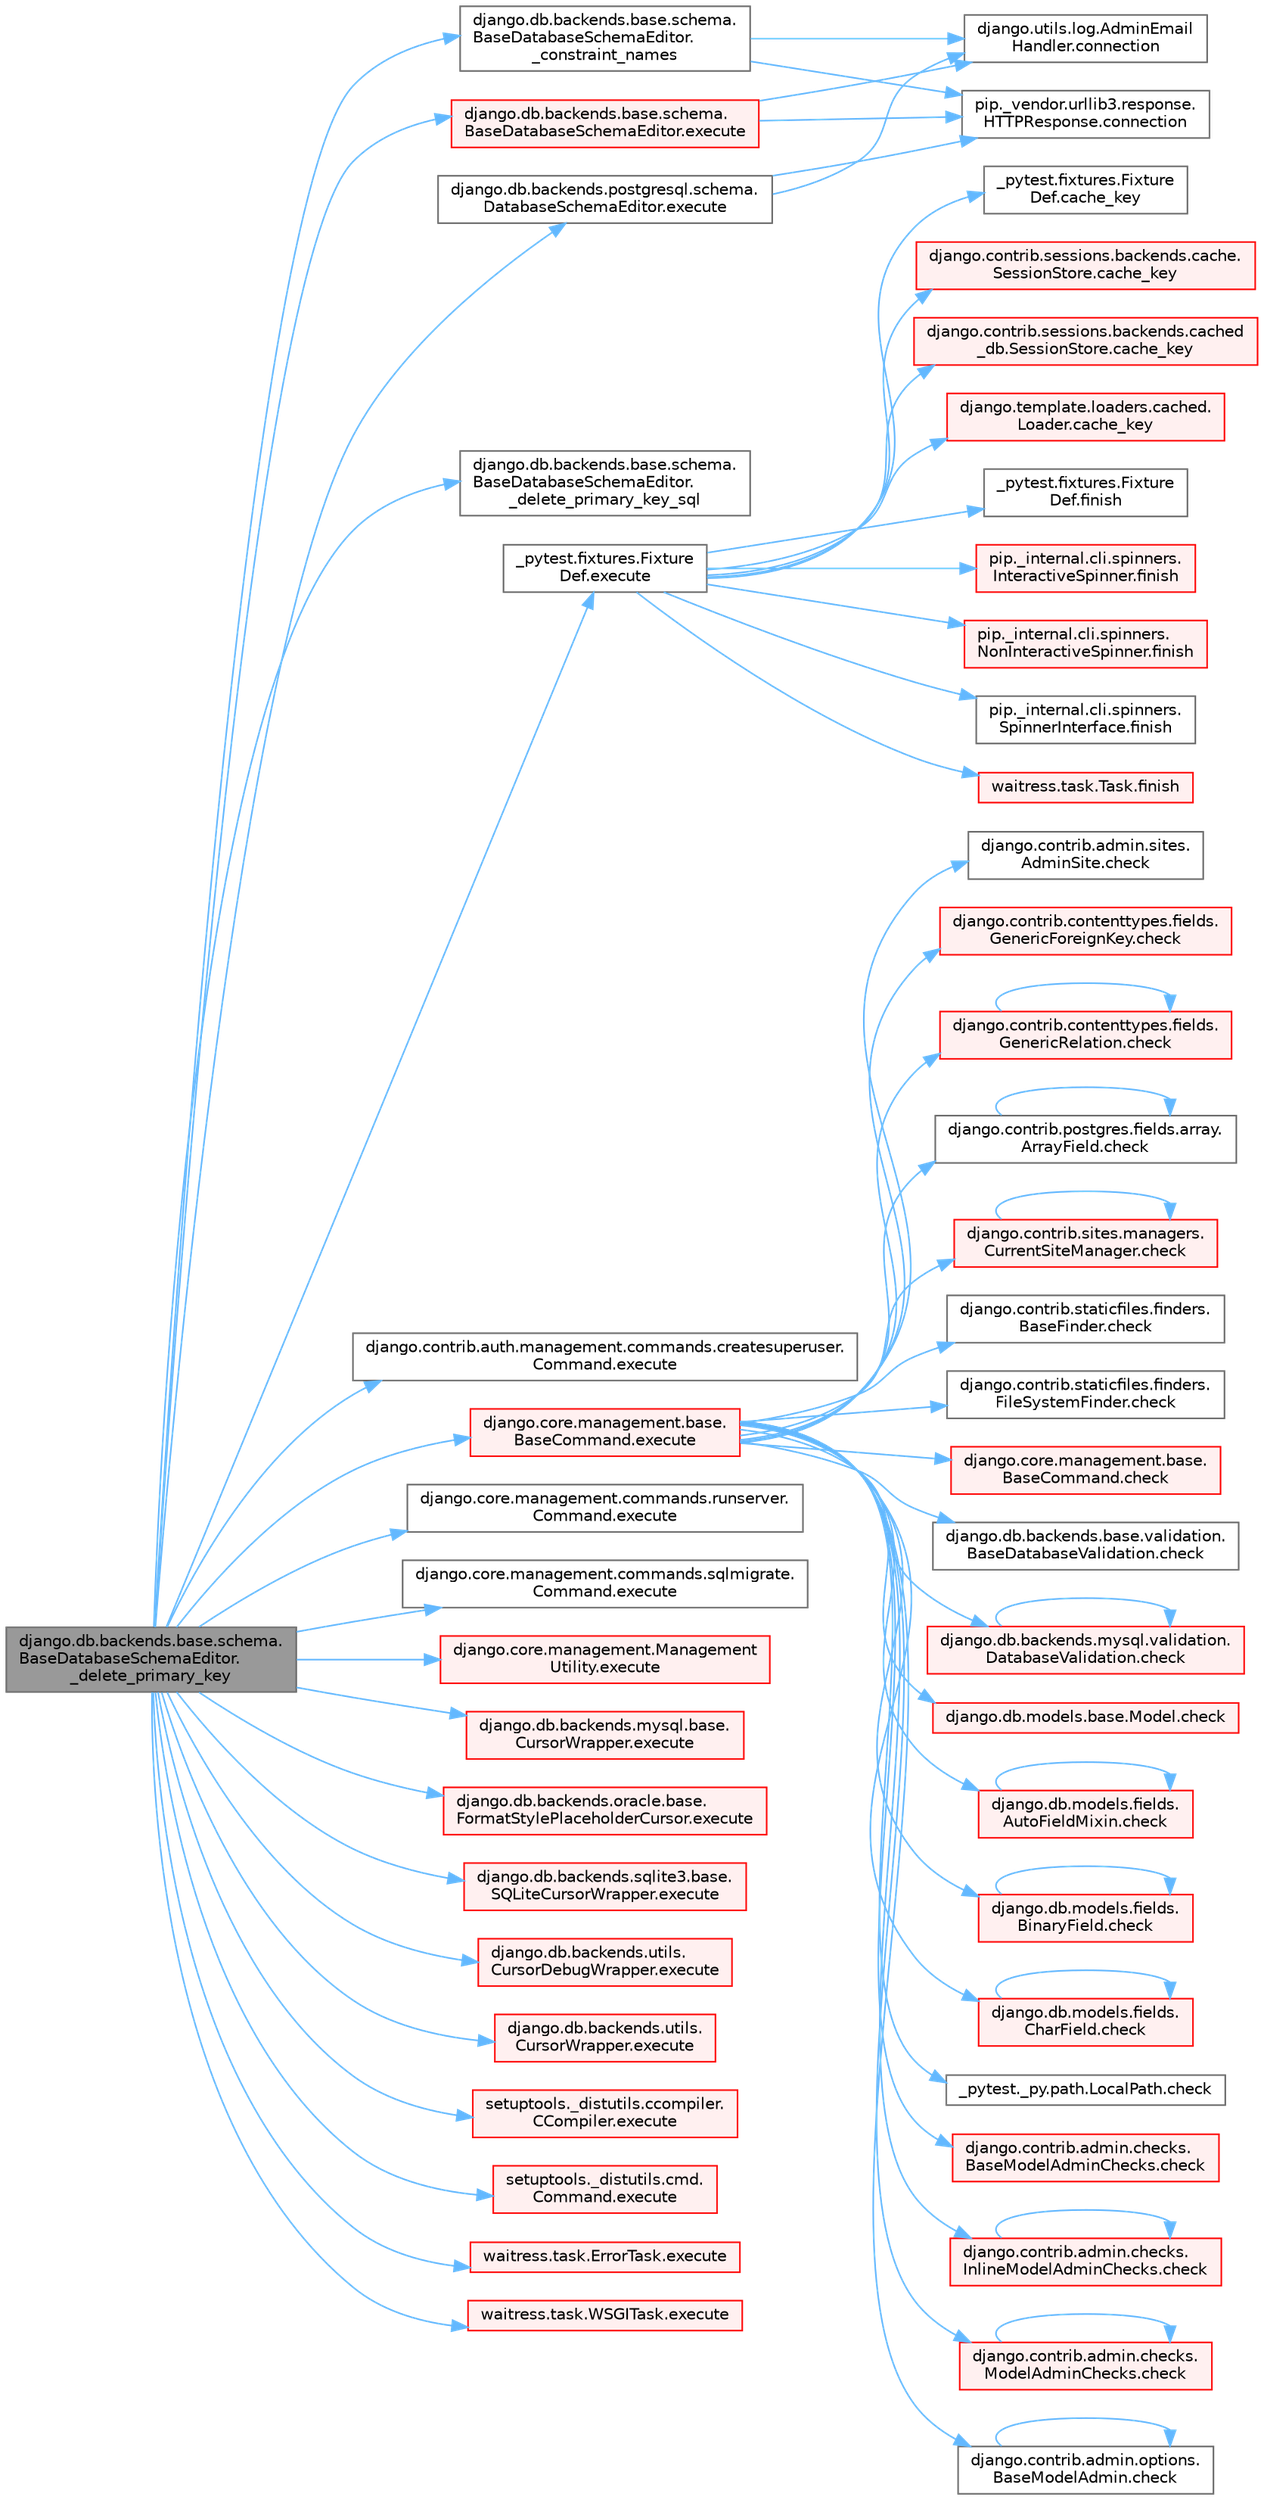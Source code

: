 digraph "django.db.backends.base.schema.BaseDatabaseSchemaEditor._delete_primary_key"
{
 // LATEX_PDF_SIZE
  bgcolor="transparent";
  edge [fontname=Helvetica,fontsize=10,labelfontname=Helvetica,labelfontsize=10];
  node [fontname=Helvetica,fontsize=10,shape=box,height=0.2,width=0.4];
  rankdir="LR";
  Node1 [id="Node000001",label="django.db.backends.base.schema.\lBaseDatabaseSchemaEditor.\l_delete_primary_key",height=0.2,width=0.4,color="gray40", fillcolor="grey60", style="filled", fontcolor="black",tooltip=" "];
  Node1 -> Node2 [id="edge1_Node000001_Node000002",color="steelblue1",style="solid",tooltip=" "];
  Node2 [id="Node000002",label="django.db.backends.base.schema.\lBaseDatabaseSchemaEditor.\l_constraint_names",height=0.2,width=0.4,color="grey40", fillcolor="white", style="filled",URL="$classdjango_1_1db_1_1backends_1_1base_1_1schema_1_1_base_database_schema_editor.html#a056d09f707e187d8190ea1a9c35ab501",tooltip=" "];
  Node2 -> Node3 [id="edge2_Node000002_Node000003",color="steelblue1",style="solid",tooltip=" "];
  Node3 [id="Node000003",label="django.utils.log.AdminEmail\lHandler.connection",height=0.2,width=0.4,color="grey40", fillcolor="white", style="filled",URL="$classdjango_1_1utils_1_1log_1_1_admin_email_handler.html#a545b5f7ec55a857fe1ca7836814a0760",tooltip=" "];
  Node2 -> Node4 [id="edge3_Node000002_Node000004",color="steelblue1",style="solid",tooltip=" "];
  Node4 [id="Node000004",label="pip._vendor.urllib3.response.\lHTTPResponse.connection",height=0.2,width=0.4,color="grey40", fillcolor="white", style="filled",URL="$classpip_1_1__vendor_1_1urllib3_1_1response_1_1_h_t_t_p_response.html#a9002314624685de3bbf9b84bdc87fef8",tooltip=" "];
  Node1 -> Node5 [id="edge4_Node000001_Node000005",color="steelblue1",style="solid",tooltip=" "];
  Node5 [id="Node000005",label="django.db.backends.base.schema.\lBaseDatabaseSchemaEditor.\l_delete_primary_key_sql",height=0.2,width=0.4,color="grey40", fillcolor="white", style="filled",URL="$classdjango_1_1db_1_1backends_1_1base_1_1schema_1_1_base_database_schema_editor.html#ab2862c67839425bd1d589224c7641384",tooltip=" "];
  Node1 -> Node6 [id="edge5_Node000001_Node000006",color="steelblue1",style="solid",tooltip=" "];
  Node6 [id="Node000006",label="_pytest.fixtures.Fixture\lDef.execute",height=0.2,width=0.4,color="grey40", fillcolor="white", style="filled",URL="$class__pytest_1_1fixtures_1_1_fixture_def.html#ac27e0caaadd6404ffc2715216b643993",tooltip=" "];
  Node6 -> Node7 [id="edge6_Node000006_Node000007",color="steelblue1",style="solid",tooltip=" "];
  Node7 [id="Node000007",label="_pytest.fixtures.Fixture\lDef.cache_key",height=0.2,width=0.4,color="grey40", fillcolor="white", style="filled",URL="$class__pytest_1_1fixtures_1_1_fixture_def.html#ad3f8a8a2b9cfb9282c8c3ddff700ccdd",tooltip=" "];
  Node6 -> Node8 [id="edge7_Node000006_Node000008",color="steelblue1",style="solid",tooltip=" "];
  Node8 [id="Node000008",label="django.contrib.sessions.backends.cache.\lSessionStore.cache_key",height=0.2,width=0.4,color="red", fillcolor="#FFF0F0", style="filled",URL="$classdjango_1_1contrib_1_1sessions_1_1backends_1_1cache_1_1_session_store.html#aaad1a2e0950477787b815baa4327f739",tooltip=" "];
  Node6 -> Node2885 [id="edge8_Node000006_Node002885",color="steelblue1",style="solid",tooltip=" "];
  Node2885 [id="Node002885",label="django.contrib.sessions.backends.cached\l_db.SessionStore.cache_key",height=0.2,width=0.4,color="red", fillcolor="#FFF0F0", style="filled",URL="$classdjango_1_1contrib_1_1sessions_1_1backends_1_1cached__db_1_1_session_store.html#a9fc2ec7b2fb96dbebea8592f2618eda0",tooltip=" "];
  Node6 -> Node2886 [id="edge9_Node000006_Node002886",color="steelblue1",style="solid",tooltip=" "];
  Node2886 [id="Node002886",label="django.template.loaders.cached.\lLoader.cache_key",height=0.2,width=0.4,color="red", fillcolor="#FFF0F0", style="filled",URL="$classdjango_1_1template_1_1loaders_1_1cached_1_1_loader.html#a85358b9120d3b332aad464ab17e92e0f",tooltip=" "];
  Node6 -> Node4521 [id="edge10_Node000006_Node004521",color="steelblue1",style="solid",tooltip=" "];
  Node4521 [id="Node004521",label="_pytest.fixtures.Fixture\lDef.finish",height=0.2,width=0.4,color="grey40", fillcolor="white", style="filled",URL="$class__pytest_1_1fixtures_1_1_fixture_def.html#adc58c655bc10cbc7203fd272fa72742a",tooltip=" "];
  Node6 -> Node4522 [id="edge11_Node000006_Node004522",color="steelblue1",style="solid",tooltip=" "];
  Node4522 [id="Node004522",label="pip._internal.cli.spinners.\lInteractiveSpinner.finish",height=0.2,width=0.4,color="red", fillcolor="#FFF0F0", style="filled",URL="$classpip_1_1__internal_1_1cli_1_1spinners_1_1_interactive_spinner.html#aa8e59d36acbf1a072233ae62dbea45d6",tooltip=" "];
  Node6 -> Node4523 [id="edge12_Node000006_Node004523",color="steelblue1",style="solid",tooltip=" "];
  Node4523 [id="Node004523",label="pip._internal.cli.spinners.\lNonInteractiveSpinner.finish",height=0.2,width=0.4,color="red", fillcolor="#FFF0F0", style="filled",URL="$classpip_1_1__internal_1_1cli_1_1spinners_1_1_non_interactive_spinner.html#ab9e9471a0386ea2534995b8542690626",tooltip=" "];
  Node6 -> Node4526 [id="edge13_Node000006_Node004526",color="steelblue1",style="solid",tooltip=" "];
  Node4526 [id="Node004526",label="pip._internal.cli.spinners.\lSpinnerInterface.finish",height=0.2,width=0.4,color="grey40", fillcolor="white", style="filled",URL="$classpip_1_1__internal_1_1cli_1_1spinners_1_1_spinner_interface.html#aa68c13d395603a63a6d129ff04f8e843",tooltip=" "];
  Node6 -> Node4527 [id="edge14_Node000006_Node004527",color="steelblue1",style="solid",tooltip=" "];
  Node4527 [id="Node004527",label="waitress.task.Task.finish",height=0.2,width=0.4,color="red", fillcolor="#FFF0F0", style="filled",URL="$classwaitress_1_1task_1_1_task.html#a1e94739ac27e14a159d0e17c6d3e54b2",tooltip=" "];
  Node1 -> Node3951 [id="edge15_Node000001_Node003951",color="steelblue1",style="solid",tooltip=" "];
  Node3951 [id="Node003951",label="django.contrib.auth.management.commands.createsuperuser.\lCommand.execute",height=0.2,width=0.4,color="grey40", fillcolor="white", style="filled",URL="$classdjango_1_1contrib_1_1auth_1_1management_1_1commands_1_1createsuperuser_1_1_command.html#a4dc8ad9953fcae01a4c61c32fe4c6540",tooltip=" "];
  Node1 -> Node3952 [id="edge16_Node000001_Node003952",color="steelblue1",style="solid",tooltip=" "];
  Node3952 [id="Node003952",label="django.core.management.base.\lBaseCommand.execute",height=0.2,width=0.4,color="red", fillcolor="#FFF0F0", style="filled",URL="$classdjango_1_1core_1_1management_1_1base_1_1_base_command.html#a5621c1fb51be6a2deff6777d90c25ee0",tooltip=" "];
  Node3952 -> Node14 [id="edge17_Node003952_Node000014",color="steelblue1",style="solid",tooltip=" "];
  Node14 [id="Node000014",label="_pytest._py.path.LocalPath.check",height=0.2,width=0.4,color="grey40", fillcolor="white", style="filled",URL="$class__pytest_1_1__py_1_1path_1_1_local_path.html#a4b987fb8998938ae4a5f4ed6aebf69ea",tooltip=" "];
  Node3952 -> Node15 [id="edge18_Node003952_Node000015",color="steelblue1",style="solid",tooltip=" "];
  Node15 [id="Node000015",label="django.contrib.admin.checks.\lBaseModelAdminChecks.check",height=0.2,width=0.4,color="red", fillcolor="#FFF0F0", style="filled",URL="$classdjango_1_1contrib_1_1admin_1_1checks_1_1_base_model_admin_checks.html#a11595bf2b8d59e96fee553e518494d6d",tooltip=" "];
  Node3952 -> Node48 [id="edge19_Node003952_Node000048",color="steelblue1",style="solid",tooltip=" "];
  Node48 [id="Node000048",label="django.contrib.admin.checks.\lInlineModelAdminChecks.check",height=0.2,width=0.4,color="red", fillcolor="#FFF0F0", style="filled",URL="$classdjango_1_1contrib_1_1admin_1_1checks_1_1_inline_model_admin_checks.html#acdf096659f73e5facb970e774e61f7cc",tooltip=" "];
  Node48 -> Node48 [id="edge20_Node000048_Node000048",color="steelblue1",style="solid",tooltip=" "];
  Node3952 -> Node57 [id="edge21_Node003952_Node000057",color="steelblue1",style="solid",tooltip=" "];
  Node57 [id="Node000057",label="django.contrib.admin.checks.\lModelAdminChecks.check",height=0.2,width=0.4,color="red", fillcolor="#FFF0F0", style="filled",URL="$classdjango_1_1contrib_1_1admin_1_1checks_1_1_model_admin_checks.html#afedbd9df38a2915eb0a5a9cea0731bc3",tooltip=" "];
  Node57 -> Node57 [id="edge22_Node000057_Node000057",color="steelblue1",style="solid",tooltip=" "];
  Node3952 -> Node77 [id="edge23_Node003952_Node000077",color="steelblue1",style="solid",tooltip=" "];
  Node77 [id="Node000077",label="django.contrib.admin.options.\lBaseModelAdmin.check",height=0.2,width=0.4,color="grey40", fillcolor="white", style="filled",URL="$classdjango_1_1contrib_1_1admin_1_1options_1_1_base_model_admin.html#af32f399c528a3e552e7518976cc41a5b",tooltip=" "];
  Node77 -> Node77 [id="edge24_Node000077_Node000077",color="steelblue1",style="solid",tooltip=" "];
  Node3952 -> Node78 [id="edge25_Node003952_Node000078",color="steelblue1",style="solid",tooltip=" "];
  Node78 [id="Node000078",label="django.contrib.admin.sites.\lAdminSite.check",height=0.2,width=0.4,color="grey40", fillcolor="white", style="filled",URL="$classdjango_1_1contrib_1_1admin_1_1sites_1_1_admin_site.html#aefedadd8ec4a978001a8182443f0a75e",tooltip=" "];
  Node3952 -> Node79 [id="edge26_Node003952_Node000079",color="steelblue1",style="solid",tooltip=" "];
  Node79 [id="Node000079",label="django.contrib.contenttypes.fields.\lGenericForeignKey.check",height=0.2,width=0.4,color="red", fillcolor="#FFF0F0", style="filled",URL="$classdjango_1_1contrib_1_1contenttypes_1_1fields_1_1_generic_foreign_key.html#a825d4540a94bc23ef0ce2a03f4ddb7fc",tooltip=" "];
  Node3952 -> Node789 [id="edge27_Node003952_Node000789",color="steelblue1",style="solid",tooltip=" "];
  Node789 [id="Node000789",label="django.contrib.contenttypes.fields.\lGenericRelation.check",height=0.2,width=0.4,color="red", fillcolor="#FFF0F0", style="filled",URL="$classdjango_1_1contrib_1_1contenttypes_1_1fields_1_1_generic_relation.html#a45d009ec3d4930825210c7ec1bc16cac",tooltip=" "];
  Node789 -> Node789 [id="edge28_Node000789_Node000789",color="steelblue1",style="solid",tooltip=" "];
  Node3952 -> Node793 [id="edge29_Node003952_Node000793",color="steelblue1",style="solid",tooltip=" "];
  Node793 [id="Node000793",label="django.contrib.postgres.fields.array.\lArrayField.check",height=0.2,width=0.4,color="grey40", fillcolor="white", style="filled",URL="$classdjango_1_1contrib_1_1postgres_1_1fields_1_1array_1_1_array_field.html#a3bfc183c9c8aad5ba35799fd720e9105",tooltip=" "];
  Node793 -> Node793 [id="edge30_Node000793_Node000793",color="steelblue1",style="solid",tooltip=" "];
  Node3952 -> Node794 [id="edge31_Node003952_Node000794",color="steelblue1",style="solid",tooltip=" "];
  Node794 [id="Node000794",label="django.contrib.sites.managers.\lCurrentSiteManager.check",height=0.2,width=0.4,color="red", fillcolor="#FFF0F0", style="filled",URL="$classdjango_1_1contrib_1_1sites_1_1managers_1_1_current_site_manager.html#a24104e33647bb4f4a78f9a3b6f815248",tooltip=" "];
  Node794 -> Node794 [id="edge32_Node000794_Node000794",color="steelblue1",style="solid",tooltip=" "];
  Node3952 -> Node2162 [id="edge33_Node003952_Node002162",color="steelblue1",style="solid",tooltip=" "];
  Node2162 [id="Node002162",label="django.contrib.staticfiles.finders.\lBaseFinder.check",height=0.2,width=0.4,color="grey40", fillcolor="white", style="filled",URL="$classdjango_1_1contrib_1_1staticfiles_1_1finders_1_1_base_finder.html#ab92c4f7950eea18b75fdb93463b0d29d",tooltip=" "];
  Node3952 -> Node2163 [id="edge34_Node003952_Node002163",color="steelblue1",style="solid",tooltip=" "];
  Node2163 [id="Node002163",label="django.contrib.staticfiles.finders.\lFileSystemFinder.check",height=0.2,width=0.4,color="grey40", fillcolor="white", style="filled",URL="$classdjango_1_1contrib_1_1staticfiles_1_1finders_1_1_file_system_finder.html#a709eac9ec46c5e67a0ba159b658dc15a",tooltip=" "];
  Node3952 -> Node2164 [id="edge35_Node003952_Node002164",color="steelblue1",style="solid",tooltip=" "];
  Node2164 [id="Node002164",label="django.core.management.base.\lBaseCommand.check",height=0.2,width=0.4,color="red", fillcolor="#FFF0F0", style="filled",URL="$classdjango_1_1core_1_1management_1_1base_1_1_base_command.html#a0ff1b562b3f6e68600b828fce3cf09b6",tooltip=" "];
  Node3952 -> Node2165 [id="edge36_Node003952_Node002165",color="steelblue1",style="solid",tooltip=" "];
  Node2165 [id="Node002165",label="django.db.backends.base.validation.\lBaseDatabaseValidation.check",height=0.2,width=0.4,color="grey40", fillcolor="white", style="filled",URL="$classdjango_1_1db_1_1backends_1_1base_1_1validation_1_1_base_database_validation.html#aba603612877c7a309dad634f434bf751",tooltip=" "];
  Node3952 -> Node2166 [id="edge37_Node003952_Node002166",color="steelblue1",style="solid",tooltip=" "];
  Node2166 [id="Node002166",label="django.db.backends.mysql.validation.\lDatabaseValidation.check",height=0.2,width=0.4,color="red", fillcolor="#FFF0F0", style="filled",URL="$classdjango_1_1db_1_1backends_1_1mysql_1_1validation_1_1_database_validation.html#ae97ac90b3d18457f080c5eb1c0412d88",tooltip=" "];
  Node2166 -> Node2166 [id="edge38_Node002166_Node002166",color="steelblue1",style="solid",tooltip=" "];
  Node3952 -> Node2168 [id="edge39_Node003952_Node002168",color="steelblue1",style="solid",tooltip=" "];
  Node2168 [id="Node002168",label="django.db.models.base.Model.check",height=0.2,width=0.4,color="red", fillcolor="#FFF0F0", style="filled",URL="$classdjango_1_1db_1_1models_1_1base_1_1_model.html#ab2d7ad77a925236e80619ead6c3d7f4b",tooltip=" "];
  Node3952 -> Node2188 [id="edge40_Node003952_Node002188",color="steelblue1",style="solid",tooltip=" "];
  Node2188 [id="Node002188",label="django.db.models.fields.\lAutoFieldMixin.check",height=0.2,width=0.4,color="red", fillcolor="#FFF0F0", style="filled",URL="$classdjango_1_1db_1_1models_1_1fields_1_1_auto_field_mixin.html#a85eb07224cb0ac2d36fbd60bca546bef",tooltip=" "];
  Node2188 -> Node2188 [id="edge41_Node002188_Node002188",color="steelblue1",style="solid",tooltip=" "];
  Node3952 -> Node2191 [id="edge42_Node003952_Node002191",color="steelblue1",style="solid",tooltip=" "];
  Node2191 [id="Node002191",label="django.db.models.fields.\lBinaryField.check",height=0.2,width=0.4,color="red", fillcolor="#FFF0F0", style="filled",URL="$classdjango_1_1db_1_1models_1_1fields_1_1_binary_field.html#a51c981fa6aa2a2e1d4efcfa766673646",tooltip=" "];
  Node2191 -> Node2191 [id="edge43_Node002191_Node002191",color="steelblue1",style="solid",tooltip=" "];
  Node3952 -> Node2193 [id="edge44_Node003952_Node002193",color="steelblue1",style="solid",tooltip=" "];
  Node2193 [id="Node002193",label="django.db.models.fields.\lCharField.check",height=0.2,width=0.4,color="red", fillcolor="#FFF0F0", style="filled",URL="$classdjango_1_1db_1_1models_1_1fields_1_1_char_field.html#a0eb18a4df8ce40930eb724339c6441b0",tooltip=" "];
  Node2193 -> Node2193 [id="edge45_Node002193_Node002193",color="steelblue1",style="solid",tooltip=" "];
  Node1 -> Node3954 [id="edge46_Node000001_Node003954",color="steelblue1",style="solid",tooltip=" "];
  Node3954 [id="Node003954",label="django.core.management.commands.runserver.\lCommand.execute",height=0.2,width=0.4,color="grey40", fillcolor="white", style="filled",URL="$classdjango_1_1core_1_1management_1_1commands_1_1runserver_1_1_command.html#a86b4bdbf596d9f612125e143148d9919",tooltip=" "];
  Node1 -> Node3955 [id="edge47_Node000001_Node003955",color="steelblue1",style="solid",tooltip=" "];
  Node3955 [id="Node003955",label="django.core.management.commands.sqlmigrate.\lCommand.execute",height=0.2,width=0.4,color="grey40", fillcolor="white", style="filled",URL="$classdjango_1_1core_1_1management_1_1commands_1_1sqlmigrate_1_1_command.html#ad47c65d3d4820430ce43bb5f2086789d",tooltip=" "];
  Node1 -> Node3956 [id="edge48_Node000001_Node003956",color="steelblue1",style="solid",tooltip=" "];
  Node3956 [id="Node003956",label="django.core.management.Management\lUtility.execute",height=0.2,width=0.4,color="red", fillcolor="#FFF0F0", style="filled",URL="$classdjango_1_1core_1_1management_1_1_management_utility.html#ab2752203019f6a6274c55e096770c008",tooltip=" "];
  Node1 -> Node3964 [id="edge49_Node000001_Node003964",color="steelblue1",style="solid",tooltip=" "];
  Node3964 [id="Node003964",label="django.db.backends.base.schema.\lBaseDatabaseSchemaEditor.execute",height=0.2,width=0.4,color="red", fillcolor="#FFF0F0", style="filled",URL="$classdjango_1_1db_1_1backends_1_1base_1_1schema_1_1_base_database_schema_editor.html#a964d07b6ba94dc1698e896feeeb57353",tooltip=" "];
  Node3964 -> Node3 [id="edge50_Node003964_Node000003",color="steelblue1",style="solid",tooltip=" "];
  Node3964 -> Node4 [id="edge51_Node003964_Node000004",color="steelblue1",style="solid",tooltip=" "];
  Node1 -> Node3967 [id="edge52_Node000001_Node003967",color="steelblue1",style="solid",tooltip=" "];
  Node3967 [id="Node003967",label="django.db.backends.mysql.base.\lCursorWrapper.execute",height=0.2,width=0.4,color="red", fillcolor="#FFF0F0", style="filled",URL="$classdjango_1_1db_1_1backends_1_1mysql_1_1base_1_1_cursor_wrapper.html#a6b2d41b73d7c215224f1e994aad6ad60",tooltip=" "];
  Node1 -> Node3968 [id="edge53_Node000001_Node003968",color="steelblue1",style="solid",tooltip=" "];
  Node3968 [id="Node003968",label="django.db.backends.oracle.base.\lFormatStylePlaceholderCursor.execute",height=0.2,width=0.4,color="red", fillcolor="#FFF0F0", style="filled",URL="$classdjango_1_1db_1_1backends_1_1oracle_1_1base_1_1_format_style_placeholder_cursor.html#a0717bdbea59134a88e5f10399c33a251",tooltip=" "];
  Node1 -> Node3974 [id="edge54_Node000001_Node003974",color="steelblue1",style="solid",tooltip=" "];
  Node3974 [id="Node003974",label="django.db.backends.postgresql.schema.\lDatabaseSchemaEditor.execute",height=0.2,width=0.4,color="grey40", fillcolor="white", style="filled",URL="$classdjango_1_1db_1_1backends_1_1postgresql_1_1schema_1_1_database_schema_editor.html#afe7e39d1fd0ac2c6216f90295b9382ae",tooltip=" "];
  Node3974 -> Node3 [id="edge55_Node003974_Node000003",color="steelblue1",style="solid",tooltip=" "];
  Node3974 -> Node4 [id="edge56_Node003974_Node000004",color="steelblue1",style="solid",tooltip=" "];
  Node1 -> Node3975 [id="edge57_Node000001_Node003975",color="steelblue1",style="solid",tooltip=" "];
  Node3975 [id="Node003975",label="django.db.backends.sqlite3.base.\lSQLiteCursorWrapper.execute",height=0.2,width=0.4,color="red", fillcolor="#FFF0F0", style="filled",URL="$classdjango_1_1db_1_1backends_1_1sqlite3_1_1base_1_1_s_q_lite_cursor_wrapper.html#a41115eb3813040514a6c6c7111aa0b57",tooltip=" "];
  Node1 -> Node3977 [id="edge58_Node000001_Node003977",color="steelblue1",style="solid",tooltip=" "];
  Node3977 [id="Node003977",label="django.db.backends.utils.\lCursorDebugWrapper.execute",height=0.2,width=0.4,color="red", fillcolor="#FFF0F0", style="filled",URL="$classdjango_1_1db_1_1backends_1_1utils_1_1_cursor_debug_wrapper.html#af0443013785fceb3f05b38198a71ca3f",tooltip=" "];
  Node1 -> Node3978 [id="edge59_Node000001_Node003978",color="steelblue1",style="solid",tooltip=" "];
  Node3978 [id="Node003978",label="django.db.backends.utils.\lCursorWrapper.execute",height=0.2,width=0.4,color="red", fillcolor="#FFF0F0", style="filled",URL="$classdjango_1_1db_1_1backends_1_1utils_1_1_cursor_wrapper.html#a7d0bc9b6584c9fee961505e1d460547c",tooltip=" "];
  Node1 -> Node3981 [id="edge60_Node000001_Node003981",color="steelblue1",style="solid",tooltip=" "];
  Node3981 [id="Node003981",label="setuptools._distutils.ccompiler.\lCCompiler.execute",height=0.2,width=0.4,color="red", fillcolor="#FFF0F0", style="filled",URL="$classsetuptools_1_1__distutils_1_1ccompiler_1_1_c_compiler.html#a726dd6c4cc45b2077fa6bc43dc8fe60e",tooltip=" "];
  Node1 -> Node3982 [id="edge61_Node000001_Node003982",color="steelblue1",style="solid",tooltip=" "];
  Node3982 [id="Node003982",label="setuptools._distutils.cmd.\lCommand.execute",height=0.2,width=0.4,color="red", fillcolor="#FFF0F0", style="filled",URL="$classsetuptools_1_1__distutils_1_1cmd_1_1_command.html#a371b567539d5bc0e2a134bf361e97b38",tooltip=" "];
  Node1 -> Node3983 [id="edge62_Node000001_Node003983",color="steelblue1",style="solid",tooltip=" "];
  Node3983 [id="Node003983",label="waitress.task.ErrorTask.execute",height=0.2,width=0.4,color="red", fillcolor="#FFF0F0", style="filled",URL="$classwaitress_1_1task_1_1_error_task.html#ad5c6d14c13ba3d33e82b1b138e634bb0",tooltip=" "];
  Node1 -> Node3984 [id="edge63_Node000001_Node003984",color="steelblue1",style="solid",tooltip=" "];
  Node3984 [id="Node003984",label="waitress.task.WSGITask.execute",height=0.2,width=0.4,color="red", fillcolor="#FFF0F0", style="filled",URL="$classwaitress_1_1task_1_1_w_s_g_i_task.html#ac677ac1c03116dfa724298750580883b",tooltip=" "];
}
